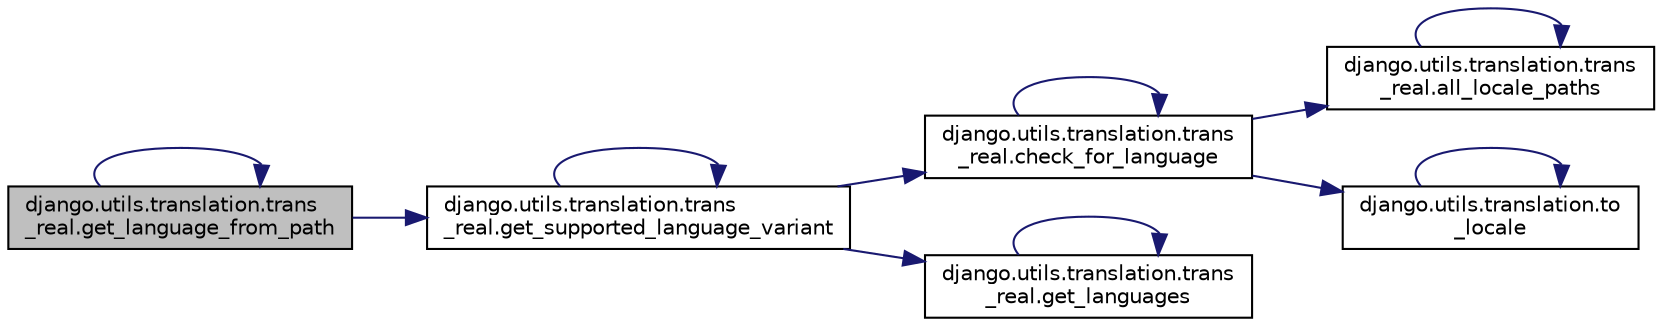 digraph "django.utils.translation.trans_real.get_language_from_path"
{
 // LATEX_PDF_SIZE
  edge [fontname="Helvetica",fontsize="10",labelfontname="Helvetica",labelfontsize="10"];
  node [fontname="Helvetica",fontsize="10",shape=record];
  rankdir="LR";
  Node1 [label="django.utils.translation.trans\l_real.get_language_from_path",height=0.2,width=0.4,color="black", fillcolor="grey75", style="filled", fontcolor="black",tooltip=" "];
  Node1 -> Node1 [color="midnightblue",fontsize="10",style="solid",fontname="Helvetica"];
  Node1 -> Node2 [color="midnightblue",fontsize="10",style="solid",fontname="Helvetica"];
  Node2 [label="django.utils.translation.trans\l_real.get_supported_language_variant",height=0.2,width=0.4,color="black", fillcolor="white", style="filled",URL="$d9/d28/namespacedjango_1_1utils_1_1translation_1_1trans__real.html#a9088f18fe6833fafbfcc42549aafb7c1",tooltip=" "];
  Node2 -> Node3 [color="midnightblue",fontsize="10",style="solid",fontname="Helvetica"];
  Node3 [label="django.utils.translation.trans\l_real.check_for_language",height=0.2,width=0.4,color="black", fillcolor="white", style="filled",URL="$d9/d28/namespacedjango_1_1utils_1_1translation_1_1trans__real.html#a68e9a552988809a9730e486064260c58",tooltip=" "];
  Node3 -> Node4 [color="midnightblue",fontsize="10",style="solid",fontname="Helvetica"];
  Node4 [label="django.utils.translation.trans\l_real.all_locale_paths",height=0.2,width=0.4,color="black", fillcolor="white", style="filled",URL="$d9/d28/namespacedjango_1_1utils_1_1translation_1_1trans__real.html#ae1d4865bbddfed3852cd9dad0e68c83e",tooltip=" "];
  Node4 -> Node4 [color="midnightblue",fontsize="10",style="solid",fontname="Helvetica"];
  Node3 -> Node3 [color="midnightblue",fontsize="10",style="solid",fontname="Helvetica"];
  Node3 -> Node5 [color="midnightblue",fontsize="10",style="solid",fontname="Helvetica"];
  Node5 [label="django.utils.translation.to\l_locale",height=0.2,width=0.4,color="black", fillcolor="white", style="filled",URL="$d4/dd9/namespacedjango_1_1utils_1_1translation.html#aad019bee05041d9f143049c5939441c7",tooltip=" "];
  Node5 -> Node5 [color="midnightblue",fontsize="10",style="solid",fontname="Helvetica"];
  Node2 -> Node6 [color="midnightblue",fontsize="10",style="solid",fontname="Helvetica"];
  Node6 [label="django.utils.translation.trans\l_real.get_languages",height=0.2,width=0.4,color="black", fillcolor="white", style="filled",URL="$d9/d28/namespacedjango_1_1utils_1_1translation_1_1trans__real.html#a1e62357f8574d66e656cd4c389a5c23a",tooltip=" "];
  Node6 -> Node6 [color="midnightblue",fontsize="10",style="solid",fontname="Helvetica"];
  Node2 -> Node2 [color="midnightblue",fontsize="10",style="solid",fontname="Helvetica"];
}
